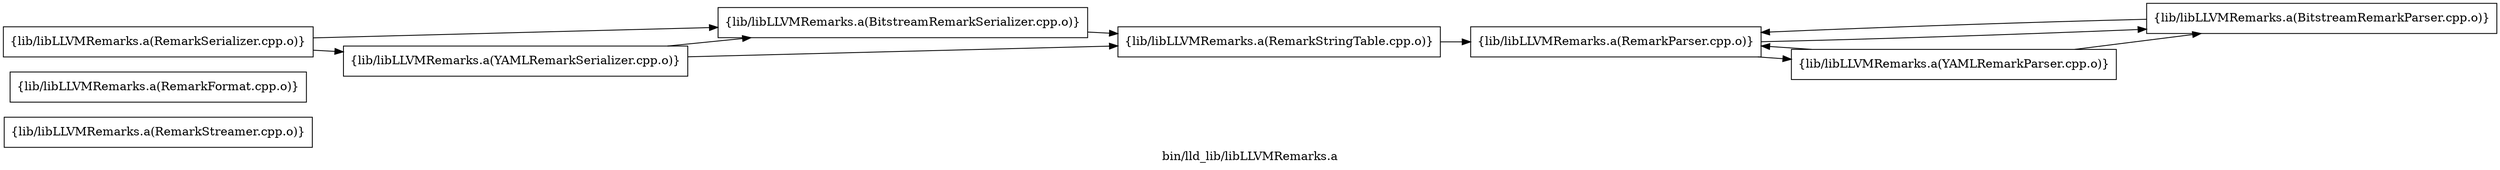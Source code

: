 digraph "bin/lld_lib/libLLVMRemarks.a" {
	label="bin/lld_lib/libLLVMRemarks.a";
	rankdir=LR;

	Node0x561a2e699098 [shape=record,shape=box,group=0,label="{lib/libLLVMRemarks.a(RemarkStreamer.cpp.o)}"];
	Node0x561a2e687ac8 [shape=record,shape=box,group=0,label="{lib/libLLVMRemarks.a(RemarkFormat.cpp.o)}"];
	Node0x561a2e6875c8 [shape=record,shape=box,group=0,label="{lib/libLLVMRemarks.a(RemarkSerializer.cpp.o)}"];
	Node0x561a2e6875c8 -> Node0x561a2e69b488;
	Node0x561a2e6875c8 -> Node0x561a2e69bb68;
	Node0x561a2e69b488 [shape=record,shape=box,group=0,label="{lib/libLLVMRemarks.a(BitstreamRemarkSerializer.cpp.o)}"];
	Node0x561a2e69b488 -> Node0x561a2e69c748;
	Node0x561a2e69bb68 [shape=record,shape=box,group=0,label="{lib/libLLVMRemarks.a(YAMLRemarkSerializer.cpp.o)}"];
	Node0x561a2e69bb68 -> Node0x561a2e69b488;
	Node0x561a2e69bb68 -> Node0x561a2e69c748;
	Node0x561a2e69c748 [shape=record,shape=box,group=0,label="{lib/libLLVMRemarks.a(RemarkStringTable.cpp.o)}"];
	Node0x561a2e69c748 -> Node0x561a2e69be38;
	Node0x561a2e69be38 [shape=record,shape=box,group=0,label="{lib/libLLVMRemarks.a(RemarkParser.cpp.o)}"];
	Node0x561a2e69be38 -> Node0x561a2e69d0a8;
	Node0x561a2e69be38 -> Node0x561a2e698b98;
	Node0x561a2e69d0a8 [shape=record,shape=box,group=0,label="{lib/libLLVMRemarks.a(BitstreamRemarkParser.cpp.o)}"];
	Node0x561a2e69d0a8 -> Node0x561a2e69be38;
	Node0x561a2e698b98 [shape=record,shape=box,group=0,label="{lib/libLLVMRemarks.a(YAMLRemarkParser.cpp.o)}"];
	Node0x561a2e698b98 -> Node0x561a2e69be38;
	Node0x561a2e698b98 -> Node0x561a2e69d0a8;
}
